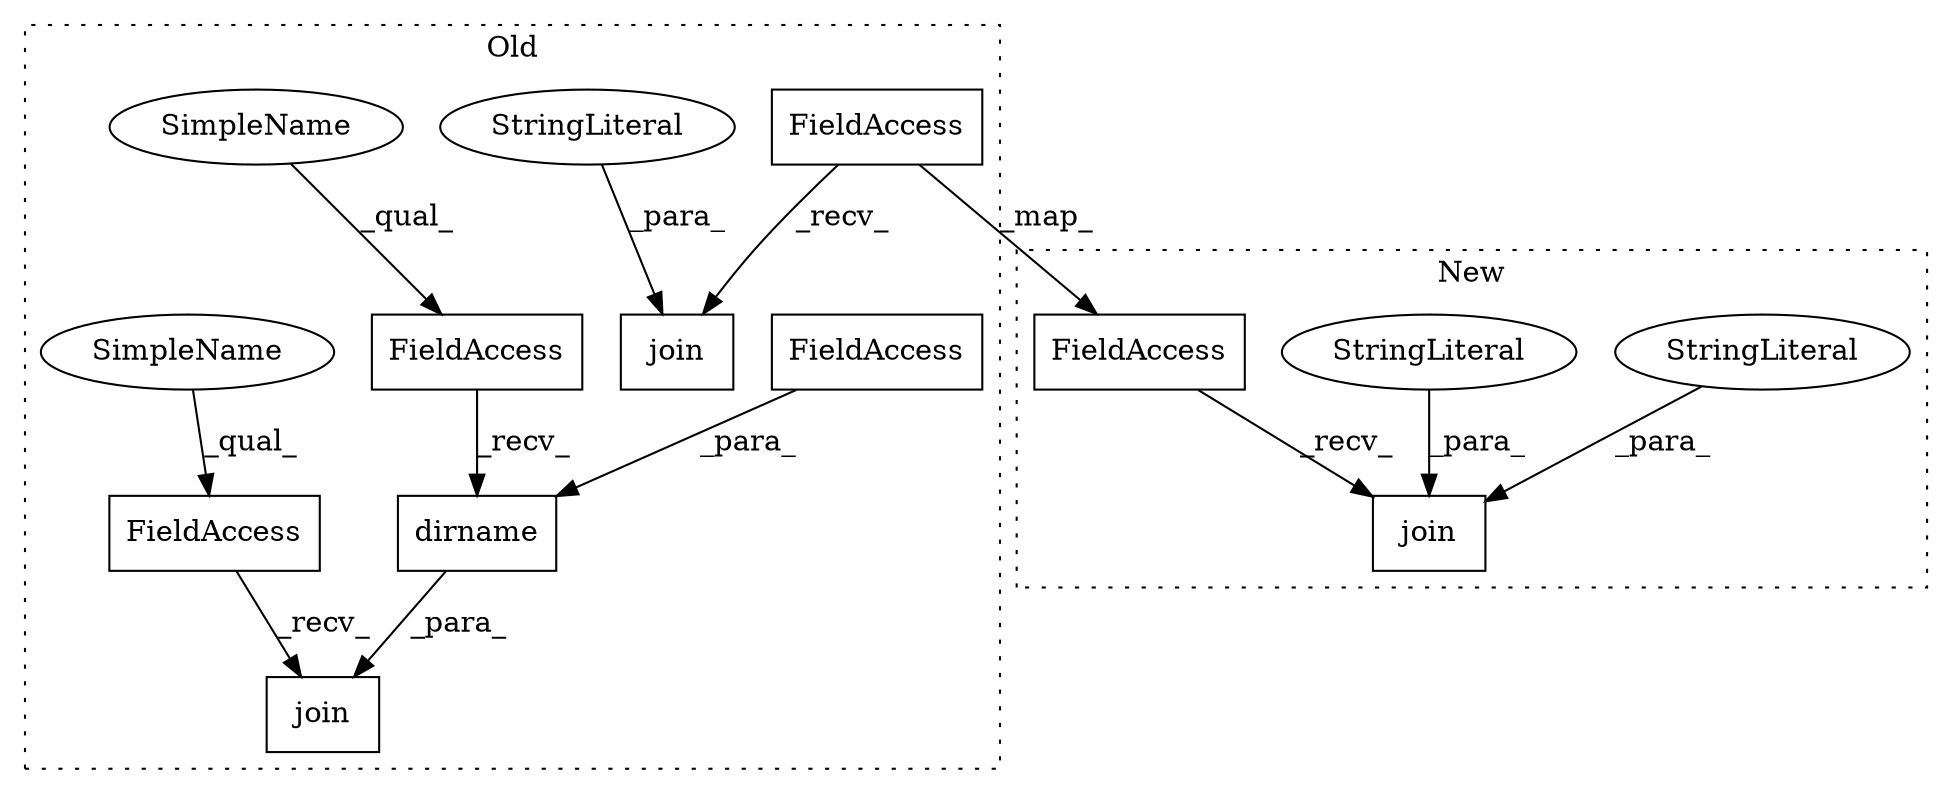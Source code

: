 digraph G {
subgraph cluster0 {
1 [label="dirname" a="32" s="760,776" l="8,1" shape="box"];
4 [label="FieldAccess" a="22" s="768" l="8" shape="box"];
5 [label="join" a="32" s="747,812" l="5,1" shape="box"];
6 [label="FieldAccess" a="22" s="739" l="7" shape="box"];
8 [label="FieldAccess" a="22" s="752" l="7" shape="box"];
10 [label="FieldAccess" a="22" s="647" l="7" shape="box"];
11 [label="join" a="32" s="655,714" l="5,1" shape="box"];
12 [label="StringLiteral" a="45" s="691" l="4" shape="ellipse"];
13 [label="SimpleName" a="42" s="752" l="2" shape="ellipse"];
14 [label="SimpleName" a="42" s="739" l="2" shape="ellipse"];
label = "Old";
style="dotted";
}
subgraph cluster1 {
2 [label="join" a="32" s="655,672" l="5,1" shape="box"];
3 [label="StringLiteral" a="45" s="664" l="8" shape="ellipse"];
7 [label="StringLiteral" a="45" s="660" l="3" shape="ellipse"];
9 [label="FieldAccess" a="22" s="647" l="7" shape="box"];
label = "New";
style="dotted";
}
1 -> 5 [label="_para_"];
3 -> 2 [label="_para_"];
4 -> 1 [label="_para_"];
6 -> 5 [label="_recv_"];
7 -> 2 [label="_para_"];
8 -> 1 [label="_recv_"];
9 -> 2 [label="_recv_"];
10 -> 9 [label="_map_"];
10 -> 11 [label="_recv_"];
12 -> 11 [label="_para_"];
13 -> 8 [label="_qual_"];
14 -> 6 [label="_qual_"];
}